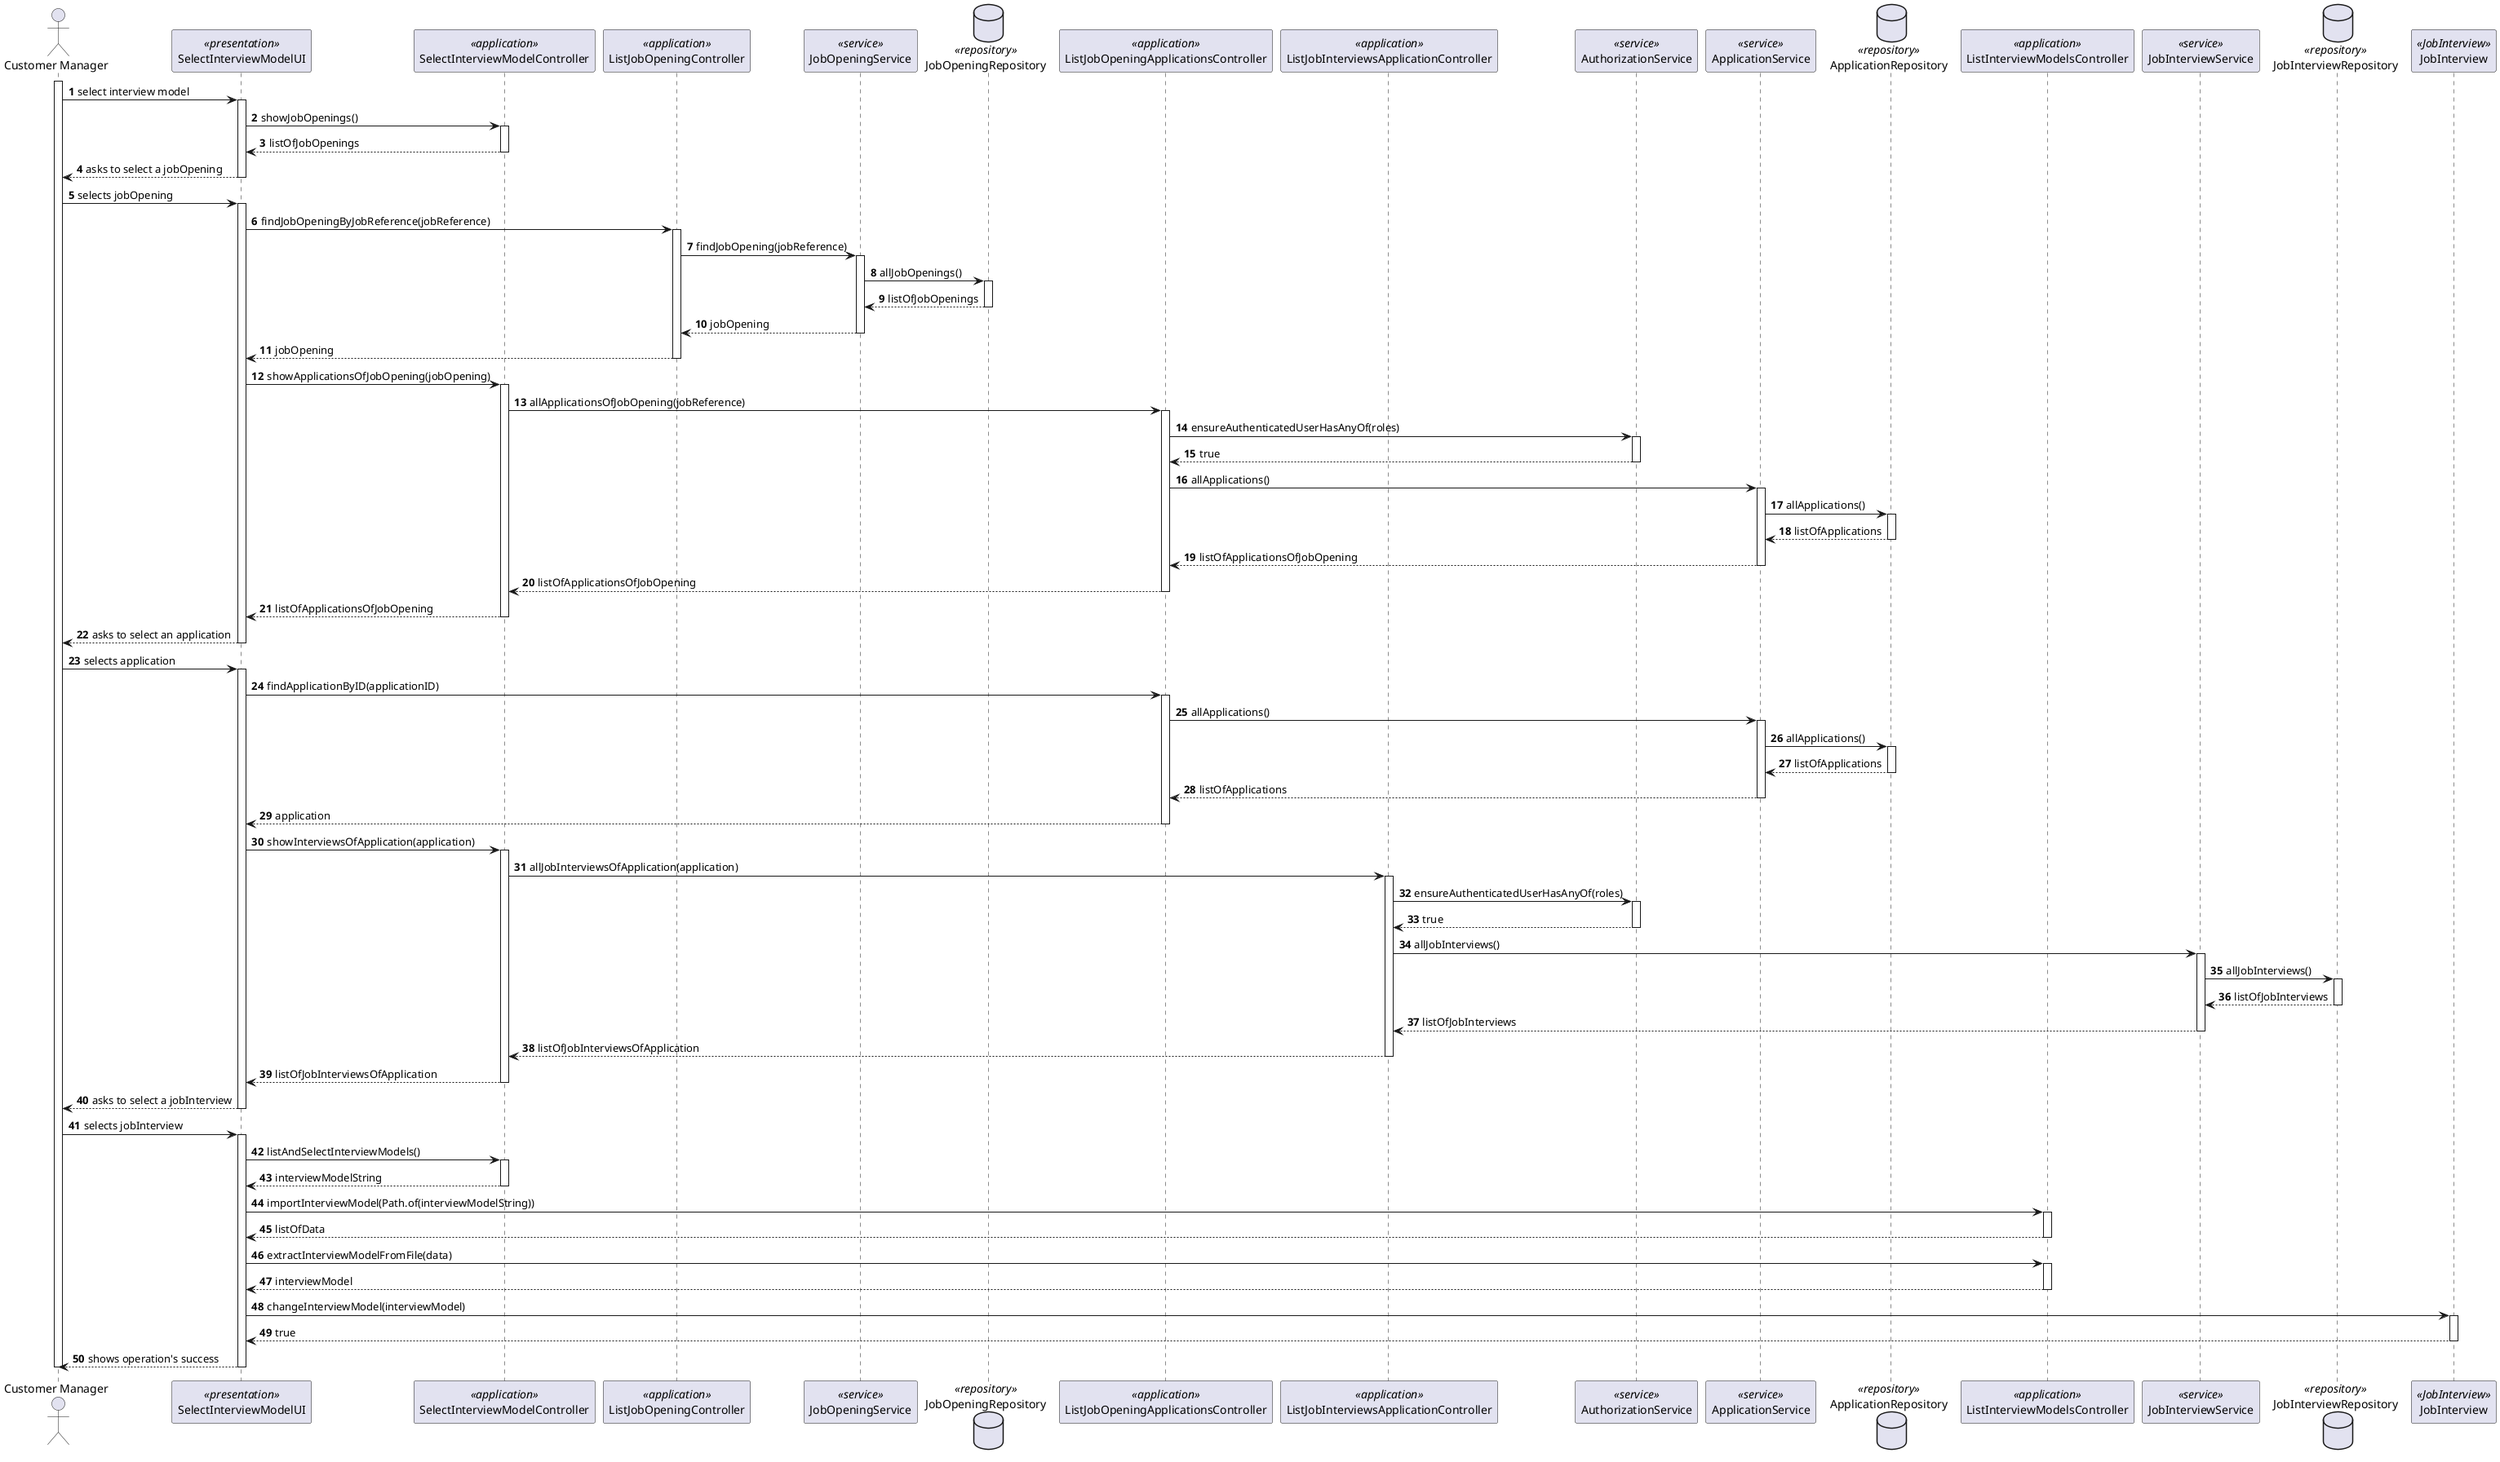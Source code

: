 @startuml
autonumber


actor "Customer Manager" as CM
participant SelectInterviewModelUI <<presentation>>
participant SelectInterviewModelController <<application>>
participant ListJobOpeningController <<application>>
participant JobOpeningService <<service>>
database    JobOpeningRepository <<repository>>
participant ListJobOpeningApplicationsController <<application>>
participant ListJobInterviewsApplicationController <<application>>
participant AuthorizationService <<service>>
participant ApplicationService <<service>>
database    ApplicationRepository <<repository>>
participant ListInterviewModelsController  <<application>>

participant JobInterviewService <<service>>
database    JobInterviewRepository <<repository>>
participant JobInterview <<JobInterview>>


activate CM


    CM -> SelectInterviewModelUI: select interview model

        activate SelectInterviewModelUI

    SelectInterviewModelUI -> SelectInterviewModelController : showJobOpenings()

        activate SelectInterviewModelController

    SelectInterviewModelController --> SelectInterviewModelUI : listOfJobOpenings

        deactivate SelectInterviewModelController

    SelectInterviewModelUI --> CM: asks to select a jobOpening

        deactivate SelectInterviewModelUI

    CM -> SelectInterviewModelUI : selects jobOpening

        activate SelectInterviewModelUI

    SelectInterviewModelUI -> ListJobOpeningController :findJobOpeningByJobReference(jobReference)

        activate ListJobOpeningController

    ListJobOpeningController -> JobOpeningService : findJobOpening(jobReference)

        activate JobOpeningService

    JobOpeningService -> JobOpeningRepository : allJobOpenings()

        activate JobOpeningRepository

    JobOpeningRepository --> JobOpeningService : listOfJobOpenings

        deactivate JobOpeningRepository

    JobOpeningService --> ListJobOpeningController: jobOpening

        deactivate JobOpeningService

    ListJobOpeningController --> SelectInterviewModelUI : jobOpening

        deactivate ListJobOpeningController

    SelectInterviewModelUI -> SelectInterviewModelController : showApplicationsOfJobOpening(jobOpening)

        activate SelectInterviewModelController

    SelectInterviewModelController -> ListJobOpeningApplicationsController : allApplicationsOfJobOpening(jobReference)

        activate ListJobOpeningApplicationsController

    ListJobOpeningApplicationsController -> AuthorizationService : ensureAuthenticatedUserHasAnyOf(roles)

        activate AuthorizationService

    AuthorizationService --> ListJobOpeningApplicationsController : true

        deactivate AuthorizationService

    ListJobOpeningApplicationsController -> ApplicationService : allApplications()

        activate ApplicationService

    ApplicationService -> ApplicationRepository : allApplications()

        activate ApplicationRepository

    ApplicationRepository --> ApplicationService: listOfApplications

        deactivate ApplicationRepository

    ApplicationService --> ListJobOpeningApplicationsController: listOfApplicationsOfJobOpening

        deactivate ApplicationService

    ListJobOpeningApplicationsController --> SelectInterviewModelController : listOfApplicationsOfJobOpening

        deactivate ListJobOpeningApplicationsController

    SelectInterviewModelController --> SelectInterviewModelUI : listOfApplicationsOfJobOpening

        deactivate SelectInterviewModelController

    SelectInterviewModelUI --> CM : asks to select an application

        deactivate SelectInterviewModelUI

    CM -> SelectInterviewModelUI : selects application

        activate SelectInterviewModelUI

    SelectInterviewModelUI -> ListJobOpeningApplicationsController : findApplicationByID(applicationID)

        activate ListJobOpeningApplicationsController

    ListJobOpeningApplicationsController -> ApplicationService : allApplications()

        activate ApplicationService

    ApplicationService -> ApplicationRepository : allApplications()

        activate ApplicationRepository

    ApplicationRepository --> ApplicationService : listOfApplications

        deactivate ApplicationRepository

    ApplicationService --> ListJobOpeningApplicationsController : listOfApplications

        deactivate ApplicationService

    ListJobOpeningApplicationsController --> SelectInterviewModelUI : application

        deactivate ListJobOpeningApplicationsController

    SelectInterviewModelUI -> SelectInterviewModelController : showInterviewsOfApplication(application)

        activate SelectInterviewModelController

    SelectInterviewModelController -> ListJobInterviewsApplicationController : allJobInterviewsOfApplication(application)

        activate ListJobInterviewsApplicationController

    ListJobInterviewsApplicationController -> AuthorizationService : ensureAuthenticatedUserHasAnyOf(roles)

        activate AuthorizationService

    AuthorizationService --> ListJobInterviewsApplicationController : true

        deactivate AuthorizationService

    ListJobInterviewsApplicationController -> JobInterviewService : allJobInterviews()

        activate JobInterviewService

    JobInterviewService -> JobInterviewRepository : allJobInterviews()

        activate JobInterviewRepository

    JobInterviewRepository --> JobInterviewService : listOfJobInterviews

        deactivate JobInterviewRepository

    JobInterviewService --> ListJobInterviewsApplicationController : listOfJobInterviews

        deactivate JobInterviewService

    ListJobInterviewsApplicationController --> SelectInterviewModelController : listOfJobInterviewsOfApplication

        deactivate ListJobInterviewsApplicationController

    SelectInterviewModelController --> SelectInterviewModelUI : listOfJobInterviewsOfApplication

        deactivate SelectInterviewModelController

    SelectInterviewModelUI --> CM : asks to select a jobInterview

        deactivate SelectInterviewModelUI

    CM -> SelectInterviewModelUI : selects jobInterview

        activate SelectInterviewModelUI

    SelectInterviewModelUI -> SelectInterviewModelController : listAndSelectInterviewModels()

        activate SelectInterviewModelController

    SelectInterviewModelController --> SelectInterviewModelUI : interviewModelString

        deactivate SelectInterviewModelController

    SelectInterviewModelUI -> ListInterviewModelsController : importInterviewModel(Path.of(interviewModelString))

        activate ListInterviewModelsController

    ListInterviewModelsController --> SelectInterviewModelUI : listOfData

        deactivate ListInterviewModelsController

    SelectInterviewModelUI -> ListInterviewModelsController : extractInterviewModelFromFile(data)

        activate ListInterviewModelsController

    ListInterviewModelsController --> SelectInterviewModelUI : interviewModel

        deactivate ListInterviewModelsController

    SelectInterviewModelUI  -> JobInterview : changeInterviewModel(interviewModel)

        activate JobInterview

    JobInterview --> SelectInterviewModelUI : true

        deactivate JobInterview

    SelectInterviewModelUI --> CM : shows operation's success

        deactivate SelectInterviewModelUI

        deactivate CM

@enduml